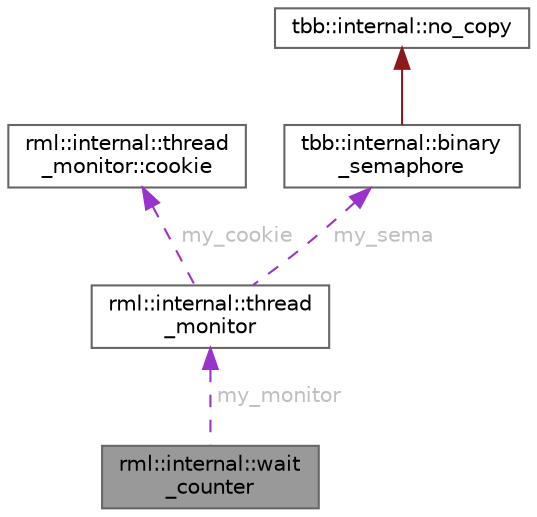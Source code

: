 digraph "rml::internal::wait_counter"
{
 // LATEX_PDF_SIZE
  bgcolor="transparent";
  edge [fontname=Helvetica,fontsize=10,labelfontname=Helvetica,labelfontsize=10];
  node [fontname=Helvetica,fontsize=10,shape=box,height=0.2,width=0.4];
  Node1 [id="Node000001",label="rml::internal::wait\l_counter",height=0.2,width=0.4,color="gray40", fillcolor="grey60", style="filled", fontcolor="black",tooltip=" "];
  Node2 -> Node1 [id="edge5_Node000001_Node000002",dir="back",color="darkorchid3",style="dashed",tooltip=" ",label=" my_monitor",fontcolor="grey" ];
  Node2 [id="Node000002",label="rml::internal::thread\l_monitor",height=0.2,width=0.4,color="gray40", fillcolor="white", style="filled",URL="$classrml_1_1internal_1_1thread__monitor.html",tooltip="Monitor with limited two-phase commit form of wait."];
  Node3 -> Node2 [id="edge6_Node000002_Node000003",dir="back",color="darkorchid3",style="dashed",tooltip=" ",label=" my_cookie",fontcolor="grey" ];
  Node3 [id="Node000003",label="rml::internal::thread\l_monitor::cookie",height=0.2,width=0.4,color="gray40", fillcolor="white", style="filled",URL="$classrml_1_1internal_1_1thread__monitor_1_1cookie.html",tooltip=" "];
  Node4 -> Node2 [id="edge7_Node000002_Node000004",dir="back",color="darkorchid3",style="dashed",tooltip=" ",label=" my_sema",fontcolor="grey" ];
  Node4 [id="Node000004",label="tbb::internal::binary\l_semaphore",height=0.2,width=0.4,color="gray40", fillcolor="white", style="filled",URL="$classtbb_1_1internal_1_1binary__semaphore.html",tooltip="binary_semaphore for concurrent monitor"];
  Node5 -> Node4 [id="edge8_Node000004_Node000005",dir="back",color="firebrick4",style="solid",tooltip=" "];
  Node5 [id="Node000005",label="tbb::internal::no_copy",height=0.2,width=0.4,color="gray40", fillcolor="white", style="filled",tooltip=" "];
}

